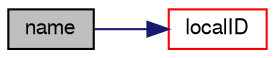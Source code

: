 digraph "name"
{
  bgcolor="transparent";
  edge [fontname="FreeSans",fontsize="10",labelfontname="FreeSans",labelfontsize="10"];
  node [fontname="FreeSans",fontsize="10",shape=record];
  rankdir="LR";
  Node72 [label="name",height=0.2,width=0.4,color="black", fillcolor="grey75", style="filled", fontcolor="black"];
  Node72 -> Node73 [color="midnightblue",fontsize="10",style="solid",fontname="FreeSans"];
  Node73 [label="localID",height=0.2,width=0.4,color="red",URL="$a27518.html#a75106762f7d022fd6c520282b74fbac9",tooltip="Map storing the local index for every global index. Used to find. "];
}
